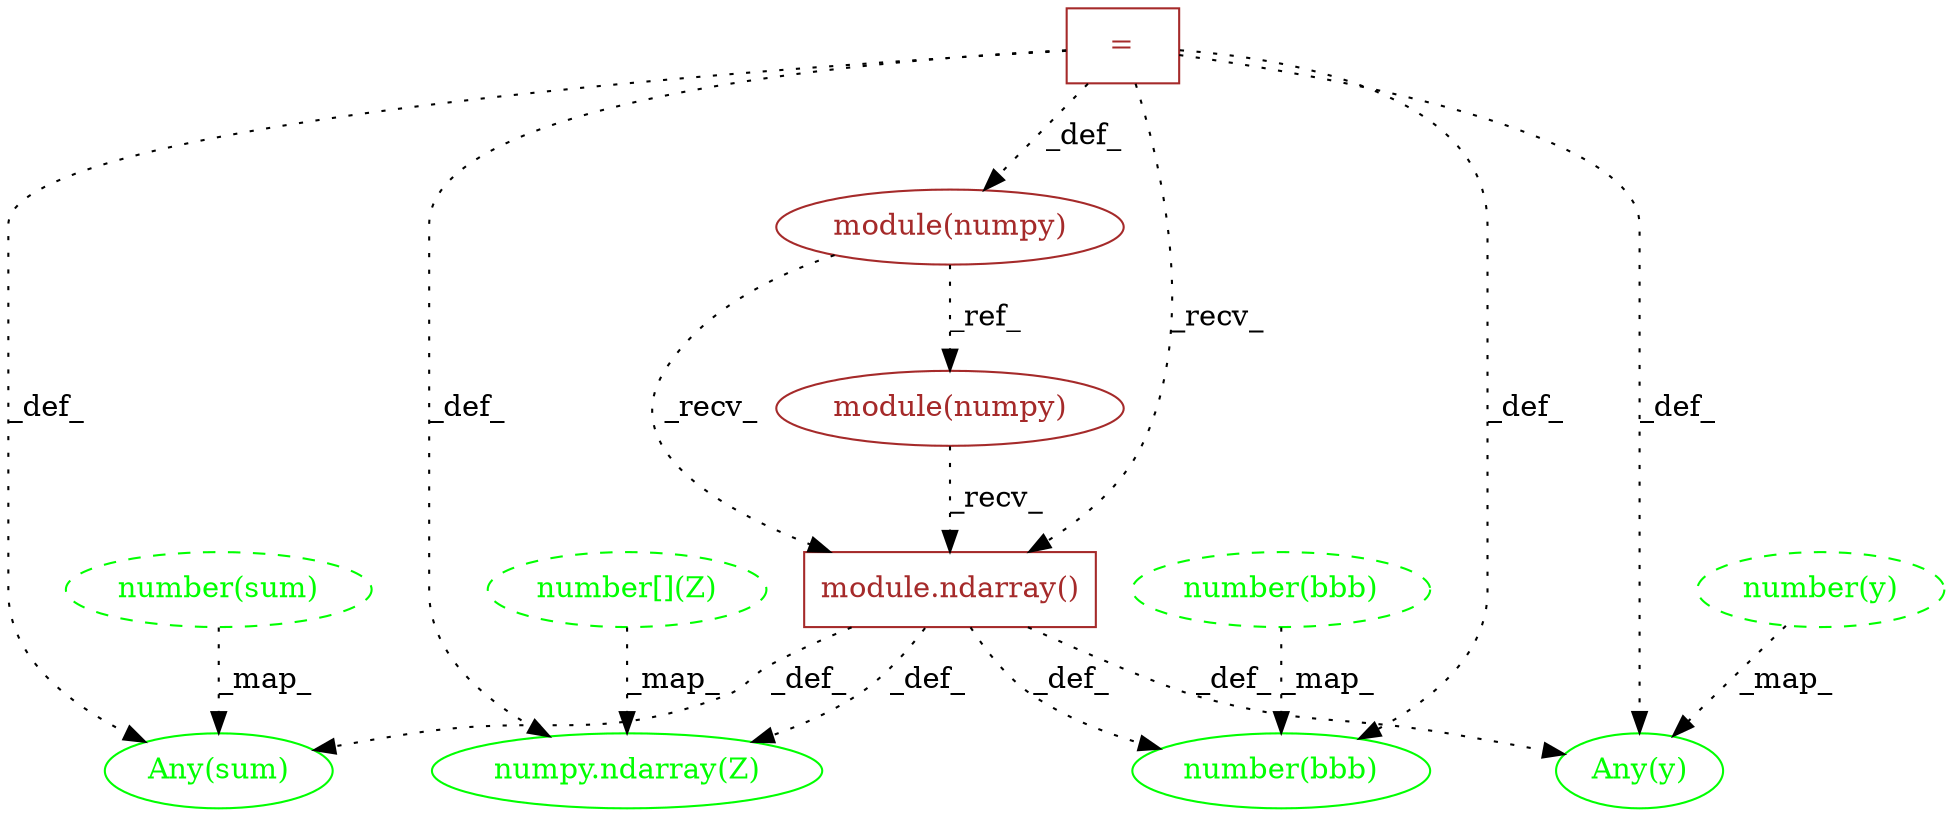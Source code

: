 digraph G {
1 [label="number(sum)" shape=ellipse style=dashed color=green fontcolor=green]
2 [label="numpy.ndarray(Z)" shape=ellipse style=solid color=green fontcolor=green]
3 [label="number(bbb)" shape=ellipse style=dashed color=green fontcolor=green]
4 [label="=" shape=box style=solid color=brown fontcolor=brown]
5 [label="module(numpy)" shape=ellipse style=solid color=brown fontcolor=brown]
6 [label="module(numpy)" shape=ellipse style=solid color=brown fontcolor=brown]
7 [label="module.ndarray()" shape=box style=solid color=brown fontcolor=brown]
8 [label="Any(sum)" shape=ellipse style=solid color=green fontcolor=green]
9 [label="number(bbb)" shape=ellipse style=solid color=green fontcolor=green]
10 [label="number(y)" shape=ellipse style=dashed color=green fontcolor=green]
11 [label="number[](Z)" shape=ellipse style=dashed color=green fontcolor=green]
12 [label="Any(y)" shape=ellipse style=solid color=green fontcolor=green]
7 -> 2 [label="_def_" style=dotted];
4 -> 2 [label="_def_" style=dotted];
11 -> 2 [label="_map_" style=dotted];
4 -> 5 [label="_def_" style=dotted];
5 -> 6 [label="_ref_" style=dotted];
6 -> 7 [label="_recv_" style=dotted];
5 -> 7 [label="_recv_" style=dotted];
4 -> 7 [label="_recv_" style=dotted];
7 -> 8 [label="_def_" style=dotted];
4 -> 8 [label="_def_" style=dotted];
1 -> 8 [label="_map_" style=dotted];
7 -> 9 [label="_def_" style=dotted];
4 -> 9 [label="_def_" style=dotted];
3 -> 9 [label="_map_" style=dotted];
7 -> 12 [label="_def_" style=dotted];
4 -> 12 [label="_def_" style=dotted];
10 -> 12 [label="_map_" style=dotted];
}